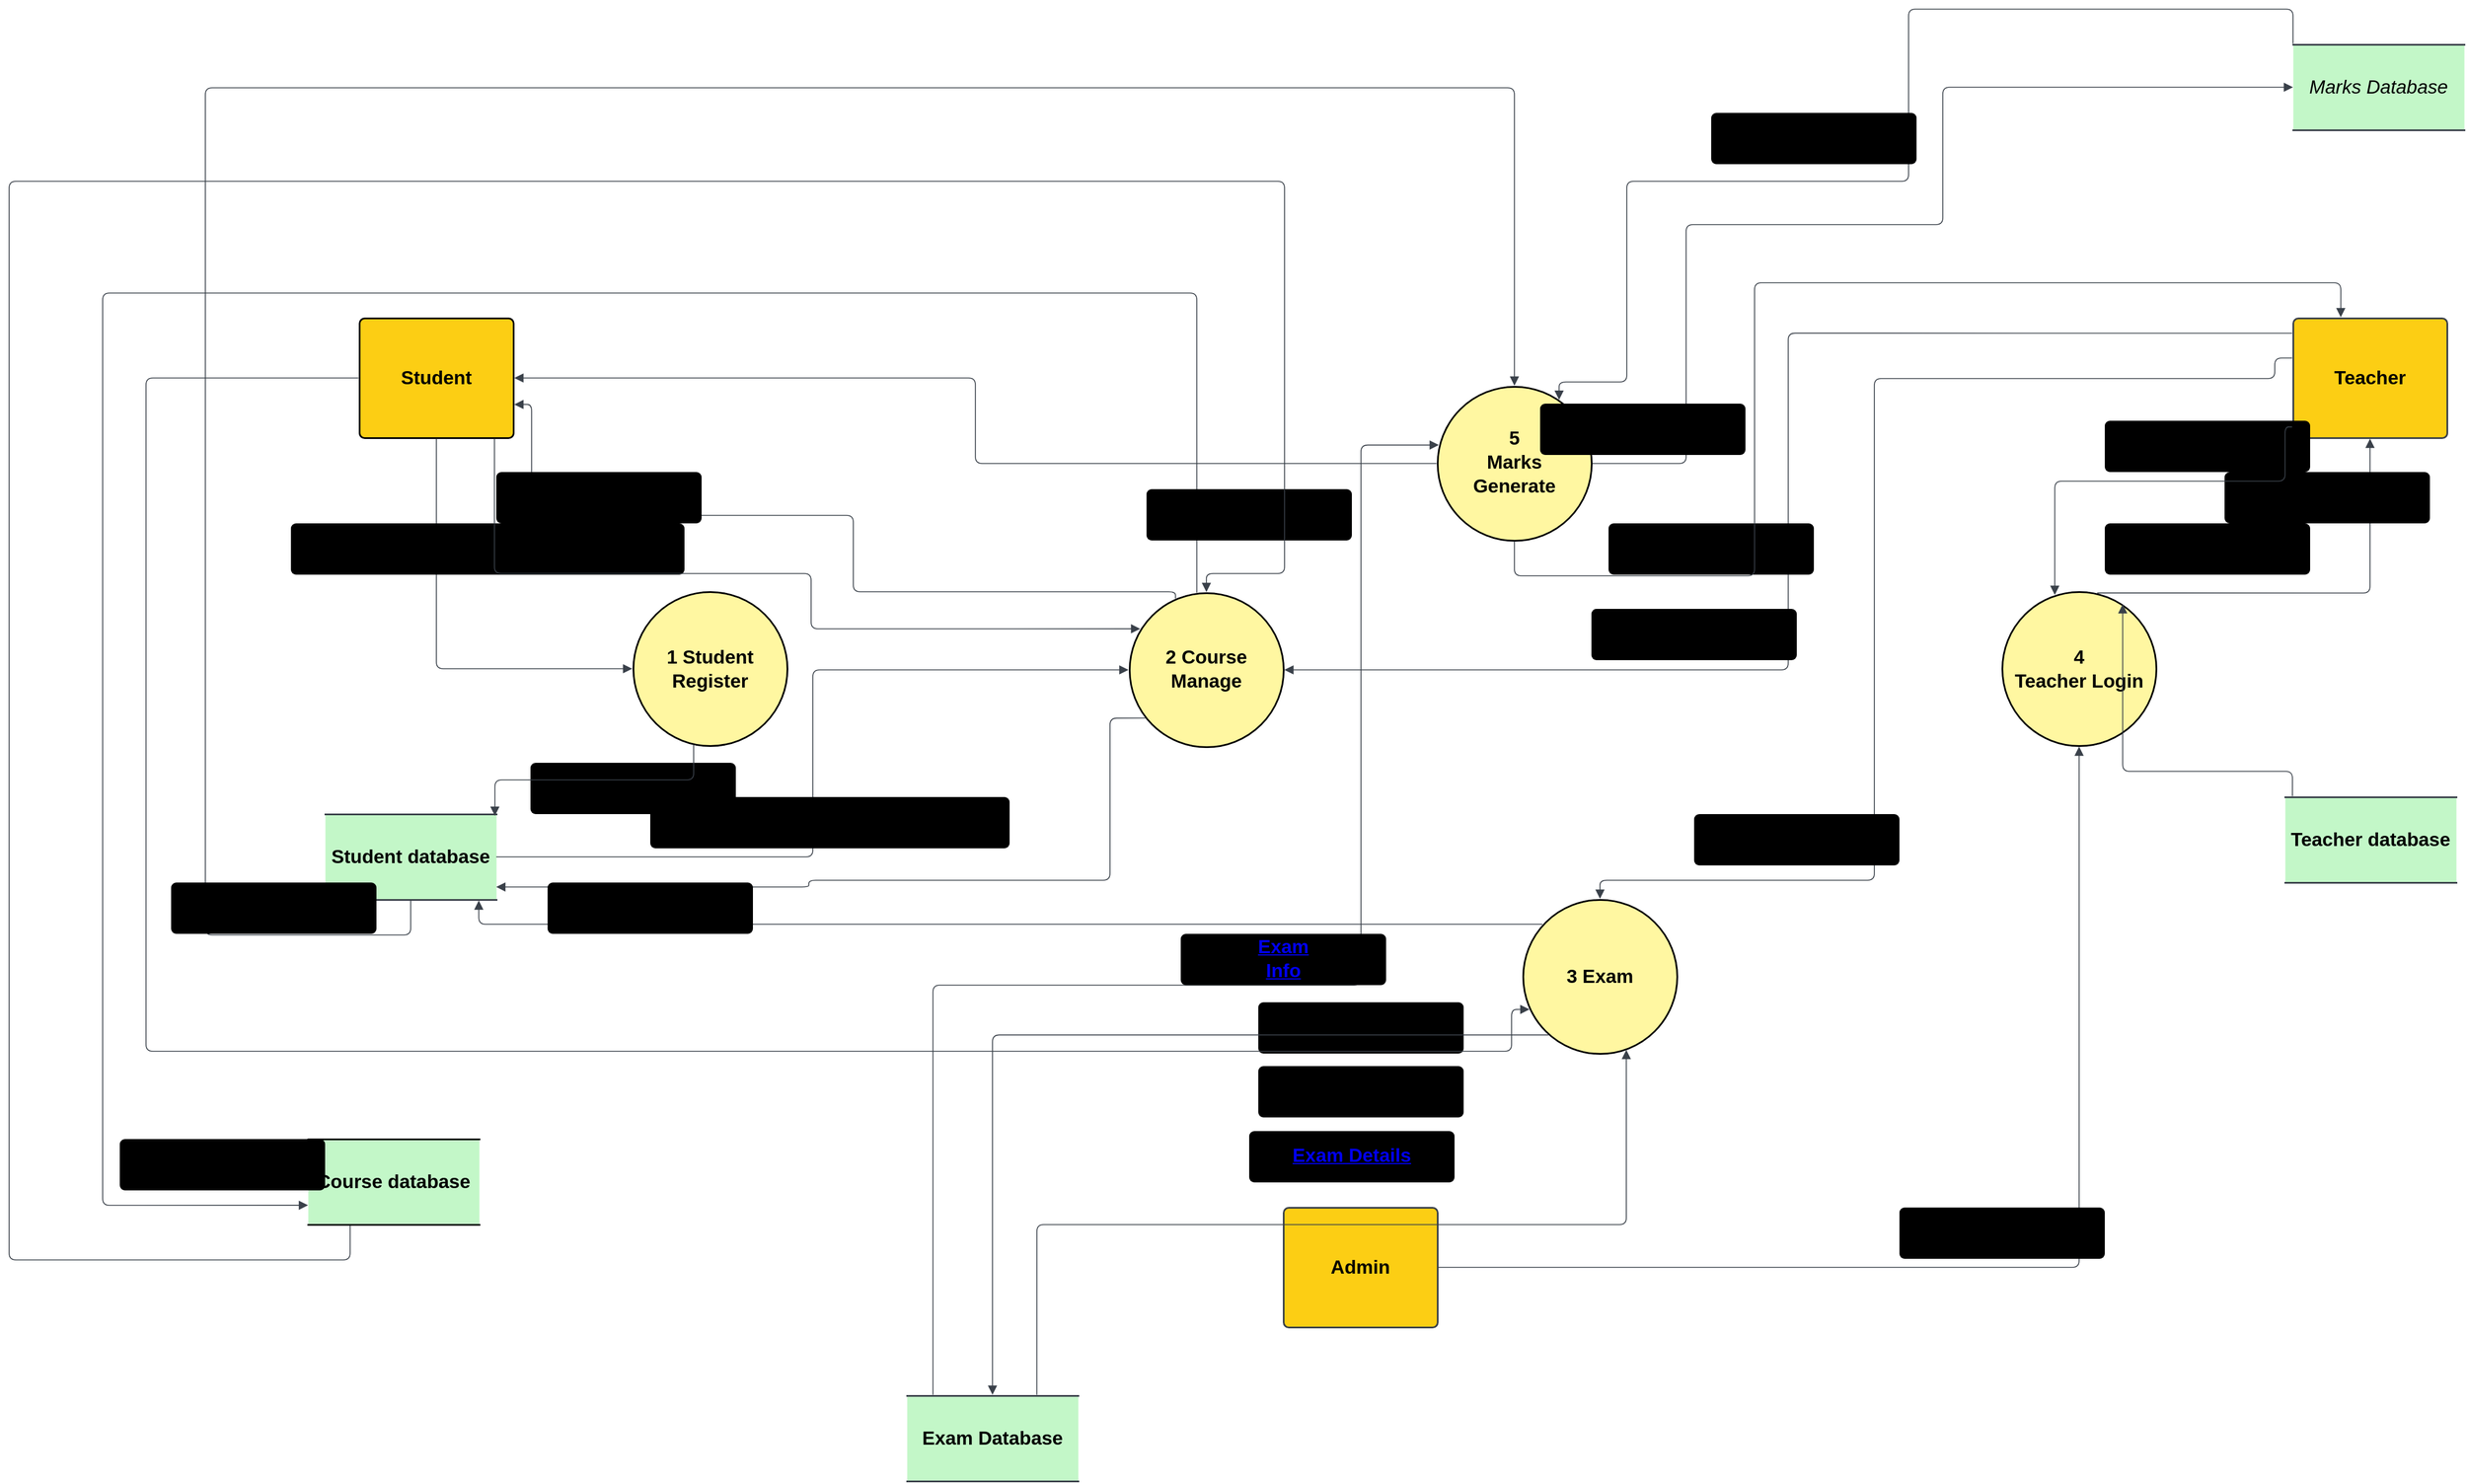 <mxfile version="24.8.6">
  <diagram name="Page-1" id="-FiyF4BfpEK4GpRFa6xk">
    <mxGraphModel dx="4344" dy="2619" grid="1" gridSize="10" guides="1" tooltips="1" connect="1" arrows="1" fold="1" page="1" pageScale="1" pageWidth="1654" pageHeight="1169" math="0" shadow="0">
      <root>
        <mxCell id="0" />
        <mxCell id="1" parent="0" />
        <mxCell id="eeelC_5wD-rodCzuXT4W-1" value="Student" style="html=1;overflow=block;blockSpacing=1;whiteSpace=wrap;fontSize=16.7;fontColor=default;fontStyle=1;spacing=0;strokeOpacity=100;fillOpacity=100;rounded=1;absoluteArcSize=1;arcSize=9;fillColor=#fcce14;strokeWidth=1.5;lucidId=2citQhVzrJ2W;" vertex="1" parent="1">
          <mxGeometry x="-1335" y="-480" width="135" height="105" as="geometry" />
        </mxCell>
        <mxCell id="eeelC_5wD-rodCzuXT4W-2" value="Teacher" style="html=1;overflow=block;blockSpacing=1;whiteSpace=wrap;fontSize=16.7;fontColor=default;fontStyle=1;spacing=0;strokeColor=#3a414a;strokeOpacity=100;fillOpacity=100;rounded=1;absoluteArcSize=1;arcSize=9;fillColor=#fcce14;strokeWidth=1.5;lucidId=~cituBLgQL-I;" vertex="1" parent="1">
          <mxGeometry x="360" y="-480" width="135" height="105" as="geometry" />
        </mxCell>
        <mxCell id="eeelC_5wD-rodCzuXT4W-3" value="Admin" style="html=1;overflow=block;blockSpacing=1;whiteSpace=wrap;fontSize=16.7;fontColor=default;fontStyle=1;spacing=0;strokeColor=#3a414a;strokeOpacity=100;fillOpacity=100;rounded=1;absoluteArcSize=1;arcSize=9;fillColor=#fcce14;strokeWidth=1.5;lucidId=kditdoF3on-c;" vertex="1" parent="1">
          <mxGeometry x="-525" y="300" width="135" height="105" as="geometry" />
        </mxCell>
        <mxCell id="eeelC_5wD-rodCzuXT4W-4" value="1                    Student Register" style="html=1;overflow=block;blockSpacing=1;whiteSpace=wrap;ellipse;fontSize=16.7;fontColor=default;fontStyle=1;spacing=0;strokeOpacity=100;fillOpacity=100;rounded=1;absoluteArcSize=1;arcSize=9;fillColor=#fff7a1;strokeWidth=1.5;lucidId=ueit7wEIGmcQ;" vertex="1" parent="1">
          <mxGeometry x="-1095" y="-240" width="135" height="135" as="geometry" />
        </mxCell>
        <mxCell id="eeelC_5wD-rodCzuXT4W-5" value="" style="html=1;jettySize=18;whiteSpace=wrap;fontSize=13;strokeColor=#3a414a;strokeOpacity=100;strokeWidth=0.8;rounded=1;arcSize=12;edgeStyle=orthogonalEdgeStyle;startArrow=none;endArrow=block;endFill=1;exitX=0.5;exitY=1.007;exitPerimeter=0;entryX=-0.006;entryY=0.5;entryPerimeter=0;lucidId=.fitf8NadZG.;" edge="1" parent="1" source="eeelC_5wD-rodCzuXT4W-1" target="eeelC_5wD-rodCzuXT4W-4">
          <mxGeometry width="100" height="100" relative="1" as="geometry">
            <Array as="points" />
          </mxGeometry>
        </mxCell>
        <mxCell id="eeelC_5wD-rodCzuXT4W-6" value="Student&#xa;Details" style="html=1;overflow=block;blockSpacing=1;whiteSpace=wrap;fontSize=16.7;fontStyle=1;spacing=0;strokeColor=#unset;rounded=1;absoluteArcSize=1;arcSize=9;fillColor=#unset;strokeWidth=NaN;lucidId=dgitPuv9gDbC;" vertex="1" parent="1">
          <mxGeometry x="-1395" y="-300" width="180" height="45" as="geometry" />
        </mxCell>
        <mxCell id="eeelC_5wD-rodCzuXT4W-7" value="Student database" style="html=1;overflow=block;blockSpacing=1;whiteSpace=wrap;shape=partialRectangle;right=0;left=0;fontSize=16.7;fontColor=default;fontStyle=1;spacing=0;strokeColor=#3a414a;strokeOpacity=100;fillOpacity=100;rounded=1;absoluteArcSize=1;arcSize=9;fillColor=#c3f7c8;strokeWidth=1.5;lucidId=vgitMNuS8GLp;" vertex="1" parent="1">
          <mxGeometry x="-1365" y="-45" width="150" height="75" as="geometry" />
        </mxCell>
        <mxCell id="eeelC_5wD-rodCzuXT4W-8" value="Student &#xa;Info" style="html=1;overflow=block;blockSpacing=1;whiteSpace=wrap;fontSize=16.7;fontStyle=1;spacing=0;strokeColor=#unset;rounded=1;absoluteArcSize=1;arcSize=9;fillColor=#unset;strokeWidth=NaN;lucidId=2gitG9d7UNiK;" vertex="1" parent="1">
          <mxGeometry x="-1185" y="-90" width="180" height="45" as="geometry" />
        </mxCell>
        <mxCell id="eeelC_5wD-rodCzuXT4W-9" value="&lt;div style=&quot;display: flex; justify-content: center; text-align: center; align-items: baseline; font-size: 0; line-height: 1.25;margin-top: -2px;&quot;&gt;&lt;span&gt;&lt;span style=&quot;font-size:16.7px;color:#000000;font-weight: bold;&quot;&gt;2               Course &lt;/span&gt;&lt;span style=&quot;font-size:16.7px;font-weight: bold;&quot;&gt;&#xa;Manage&lt;/span&gt;&lt;/span&gt;&lt;/div&gt;" style="html=1;overflow=block;blockSpacing=1;whiteSpace=wrap;ellipse;fontSize=13;spacing=0;strokeOpacity=100;fillOpacity=100;rounded=1;absoluteArcSize=1;arcSize=9;fillColor=#fff7a1;strokeWidth=1.5;lucidId=yhitpWNIP-PC;" vertex="1" parent="1">
          <mxGeometry x="-660" y="-239" width="135" height="135" as="geometry" />
        </mxCell>
        <mxCell id="eeelC_5wD-rodCzuXT4W-10" value="" style="html=1;jettySize=18;whiteSpace=wrap;fontSize=13;strokeColor=#3a414a;strokeOpacity=100;strokeWidth=0.8;rounded=1;arcSize=12;edgeStyle=orthogonalEdgeStyle;startArrow=none;endArrow=block;endFill=1;exitX=0.393;exitY=0.994;exitPerimeter=0;entryX=0.992;entryY=0.02;entryPerimeter=0;lucidId=8iit4pl.jByS;" edge="1" parent="1" source="eeelC_5wD-rodCzuXT4W-4" target="eeelC_5wD-rodCzuXT4W-7">
          <mxGeometry width="100" height="100" relative="1" as="geometry">
            <Array as="points" />
          </mxGeometry>
        </mxCell>
        <mxCell id="eeelC_5wD-rodCzuXT4W-11" value="" style="html=1;jettySize=18;whiteSpace=wrap;fontSize=13;strokeColor=#3a414a;strokeOpacity=100;strokeWidth=0.8;rounded=1;arcSize=12;edgeStyle=orthogonalEdgeStyle;startArrow=none;endArrow=block;endFill=1;exitX=1;exitY=0.5;exitPerimeter=0;entryX=-0.006;entryY=0.5;entryPerimeter=0;lucidId=dkitnntGnEK.;" edge="1" parent="1" source="eeelC_5wD-rodCzuXT4W-7" target="eeelC_5wD-rodCzuXT4W-9">
          <mxGeometry width="100" height="100" relative="1" as="geometry">
            <Array as="points" />
          </mxGeometry>
        </mxCell>
        <mxCell id="eeelC_5wD-rodCzuXT4W-12" value="Student&#xa;Info" style="html=1;overflow=block;blockSpacing=1;whiteSpace=wrap;fontSize=16.7;fontStyle=1;spacing=0;strokeColor=#unset;rounded=1;absoluteArcSize=1;arcSize=9;fillColor=#unset;strokeWidth=NaN;lucidId=ekitWi32P8mi;" vertex="1" parent="1">
          <mxGeometry x="-1080" y="-60" width="180" height="45" as="geometry" />
        </mxCell>
        <mxCell id="eeelC_5wD-rodCzuXT4W-13" value="Student Enroll" style="html=1;overflow=block;blockSpacing=1;whiteSpace=wrap;fontSize=16.7;fontStyle=1;spacing=0;strokeColor=#unset;rounded=1;absoluteArcSize=1;arcSize=9;fillColor=#unset;strokeWidth=NaN;lucidId=WlitS3z6bpod;" vertex="1" parent="1">
          <mxGeometry x="-1230" y="-300" width="180" height="45" as="geometry" />
        </mxCell>
        <mxCell id="eeelC_5wD-rodCzuXT4W-14" value="" style="html=1;jettySize=18;whiteSpace=wrap;fontSize=13;strokeColor=#3a414a;strokeOpacity=100;strokeWidth=0.8;rounded=1;arcSize=12;edgeStyle=orthogonalEdgeStyle;startArrow=none;endArrow=block;endFill=1;exitX=0.103;exitY=0.813;exitPerimeter=0;entryX=1;entryY=0.852;entryPerimeter=0;lucidId=ymit80pr.68O;" edge="1" parent="1" source="eeelC_5wD-rodCzuXT4W-9" target="eeelC_5wD-rodCzuXT4W-7">
          <mxGeometry width="100" height="100" relative="1" as="geometry">
            <Array as="points">
              <mxPoint x="-677" y="-129" />
              <mxPoint x="-677" y="13" />
              <mxPoint x="-941" y="13" />
              <mxPoint x="-941" y="19" />
            </Array>
          </mxGeometry>
        </mxCell>
        <mxCell id="eeelC_5wD-rodCzuXT4W-15" value="Student Enrollment Data" style="html=1;overflow=block;blockSpacing=1;whiteSpace=wrap;fontSize=16.7;fontStyle=1;spacing=0;strokeColor=#unset;rounded=1;absoluteArcSize=1;arcSize=9;fillColor=#unset;strokeWidth=NaN;lucidId=Dmite7heEIwn;" vertex="1" parent="1">
          <mxGeometry x="-945" y="-60" width="180" height="45" as="geometry" />
        </mxCell>
        <mxCell id="eeelC_5wD-rodCzuXT4W-16" value="Examination Enroll" style="html=1;overflow=block;blockSpacing=1;whiteSpace=wrap;fontSize=16.7;fontStyle=1;spacing=0;strokeColor=#unset;rounded=1;absoluteArcSize=1;arcSize=9;fillColor=#unset;strokeWidth=NaN;lucidId=psitf27LJPHU;" vertex="1" parent="1">
          <mxGeometry x="-547" y="120" width="180" height="45" as="geometry" />
        </mxCell>
        <mxCell id="eeelC_5wD-rodCzuXT4W-17" value="" style="html=1;jettySize=18;whiteSpace=wrap;fontSize=13;strokeColor=#3a414a;strokeOpacity=100;strokeWidth=0.8;rounded=1;arcSize=12;edgeStyle=orthogonalEdgeStyle;startArrow=none;endArrow=block;endFill=1;exitX=0.126;exitY=0.16;exitPerimeter=0;entryX=0.898;entryY=1.01;entryPerimeter=0;lucidId=DtitbhIUn4b7;" edge="1" parent="1" source="eeelC_5wD-rodCzuXT4W-23" target="eeelC_5wD-rodCzuXT4W-7">
          <mxGeometry width="100" height="100" relative="1" as="geometry">
            <Array as="points" />
          </mxGeometry>
        </mxCell>
        <mxCell id="eeelC_5wD-rodCzuXT4W-18" value="" style="html=1;jettySize=18;whiteSpace=wrap;fontSize=13;strokeColor=#3a414a;strokeOpacity=100;strokeWidth=0.8;rounded=1;arcSize=12;edgeStyle=orthogonalEdgeStyle;startArrow=none;endArrow=block;endFill=1;exitX=1.006;exitY=0.5;exitPerimeter=0;entryX=0.5;entryY=1.006;entryPerimeter=0;lucidId=nAita4rHIOEB;" edge="1" parent="1" source="eeelC_5wD-rodCzuXT4W-3" target="eeelC_5wD-rodCzuXT4W-19">
          <mxGeometry width="100" height="100" relative="1" as="geometry">
            <Array as="points" />
          </mxGeometry>
        </mxCell>
        <mxCell id="eeelC_5wD-rodCzuXT4W-19" value="4&#xa;Teacher Login" style="html=1;overflow=block;blockSpacing=1;whiteSpace=wrap;ellipse;fontSize=16.7;fontColor=default;fontStyle=1;spacing=0;strokeOpacity=100;fillOpacity=100;rounded=1;absoluteArcSize=1;arcSize=9;fillColor=#fff7a1;strokeWidth=1.5;lucidId=jwitJy6VES-i;" vertex="1" parent="1">
          <mxGeometry x="105" y="-240" width="135" height="135" as="geometry" />
        </mxCell>
        <mxCell id="eeelC_5wD-rodCzuXT4W-20" value="Teacher Info" style="html=1;overflow=block;blockSpacing=1;whiteSpace=wrap;fontSize=16.7;fontStyle=1;spacing=0;strokeColor=#unset;rounded=1;absoluteArcSize=1;arcSize=9;fillColor=#unset;strokeWidth=NaN;lucidId=bzit_MwrP.dp;" vertex="1" parent="1">
          <mxGeometry x="195" y="-300" width="180" height="45" as="geometry" />
        </mxCell>
        <mxCell id="eeelC_5wD-rodCzuXT4W-21" value="Teacher database" style="html=1;overflow=block;blockSpacing=1;whiteSpace=wrap;shape=partialRectangle;right=0;left=0;fontSize=16.7;fontStyle=1;spacing=0;strokeColor=#3a414a;strokeOpacity=100;fillOpacity=100;rounded=1;absoluteArcSize=1;arcSize=9;fillColor=#c3f7c8;strokeWidth=1.5;lucidId=Myits4pSciL8;" vertex="1" parent="1">
          <mxGeometry x="353" y="-60" width="150" height="75" as="geometry" />
        </mxCell>
        <mxCell id="eeelC_5wD-rodCzuXT4W-22" value="" style="html=1;jettySize=18;whiteSpace=wrap;fontSize=13;strokeColor=#3a414a;strokeOpacity=100;strokeWidth=0.8;rounded=1;arcSize=12;edgeStyle=orthogonalEdgeStyle;startArrow=none;endArrow=block;endFill=1;exitX=0.043;exitY=-0.01;exitPerimeter=0;entryX=0.783;entryY=0.081;entryPerimeter=0;lucidId=8zit2AVm-gWz;" edge="1" parent="1" source="eeelC_5wD-rodCzuXT4W-21" target="eeelC_5wD-rodCzuXT4W-19">
          <mxGeometry width="100" height="100" relative="1" as="geometry">
            <Array as="points" />
          </mxGeometry>
        </mxCell>
        <mxCell id="eeelC_5wD-rodCzuXT4W-23" value="3               Exam" style="html=1;overflow=block;blockSpacing=1;whiteSpace=wrap;ellipse;fontSize=16.7;fontColor=default;fontStyle=1;spacing=0;strokeOpacity=100;fillOpacity=100;rounded=1;absoluteArcSize=1;arcSize=9;fillColor=#fff7a1;strokeWidth=1.5;lucidId=lnitpBcI9.p9;" vertex="1" parent="1">
          <mxGeometry x="-315" y="30" width="135" height="135" as="geometry" />
        </mxCell>
        <mxCell id="eeelC_5wD-rodCzuXT4W-24" value="Teacher Add,&#xa;Remove, Edit" style="html=1;overflow=block;blockSpacing=1;whiteSpace=wrap;fontSize=16.7;fontStyle=1;spacing=0;strokeColor=#unset;rounded=1;absoluteArcSize=1;arcSize=9;fillColor=#unset;strokeWidth=NaN;lucidId=pAithU0yFkFx;" vertex="1" parent="1">
          <mxGeometry x="15" y="300" width="180" height="45" as="geometry" />
        </mxCell>
        <mxCell id="eeelC_5wD-rodCzuXT4W-25" value="Exam Student Details" style="html=1;overflow=block;blockSpacing=1;whiteSpace=wrap;fontSize=16.7;fontStyle=1;spacing=0;strokeColor=#unset;rounded=1;absoluteArcSize=1;arcSize=9;fillColor=#unset;strokeWidth=NaN;lucidId=Etith4q1Bx8l;" vertex="1" parent="1">
          <mxGeometry x="-1170" y="15" width="180" height="45" as="geometry" />
        </mxCell>
        <mxCell id="eeelC_5wD-rodCzuXT4W-26" value="" style="html=1;jettySize=18;whiteSpace=wrap;fontSize=13;strokeColor=#3a414a;strokeOpacity=100;strokeWidth=0.8;rounded=1;arcSize=12;edgeStyle=orthogonalEdgeStyle;startArrow=none;endArrow=block;endFill=1;exitX=0.617;exitY=0.008;exitPerimeter=0;entryX=0.5;entryY=1.007;entryPerimeter=0;lucidId=tGit-iOmbXQx;" edge="1" parent="1" source="eeelC_5wD-rodCzuXT4W-19" target="eeelC_5wD-rodCzuXT4W-2">
          <mxGeometry width="100" height="100" relative="1" as="geometry">
            <Array as="points" />
          </mxGeometry>
        </mxCell>
        <mxCell id="eeelC_5wD-rodCzuXT4W-27" value="Teacher&#xa;ID" style="html=1;overflow=block;blockSpacing=1;whiteSpace=wrap;fontSize=16.7;fontStyle=1;spacing=0;strokeColor=#unset;rounded=1;absoluteArcSize=1;arcSize=9;fillColor=#unset;strokeWidth=NaN;lucidId=tGitXMjR9s-j;" vertex="1" parent="1">
          <mxGeometry x="300" y="-345" width="180" height="45" as="geometry" />
        </mxCell>
        <mxCell id="eeelC_5wD-rodCzuXT4W-28" value="" style="html=1;jettySize=18;whiteSpace=wrap;fontSize=13;strokeColor=#3a414a;strokeOpacity=100;strokeWidth=0.8;rounded=1;arcSize=12;edgeStyle=orthogonalEdgeStyle;startArrow=none;endArrow=block;endFill=1;exitX=-0.006;exitY=0.333;exitPerimeter=0;entryX=0.5;entryY=-0.006;entryPerimeter=0;lucidId=DHitLSBjuvfK;" edge="1" parent="1" source="eeelC_5wD-rodCzuXT4W-2" target="eeelC_5wD-rodCzuXT4W-23">
          <mxGeometry width="100" height="100" relative="1" as="geometry">
            <Array as="points">
              <mxPoint x="344" y="-445" />
              <mxPoint x="344" y="-427" />
              <mxPoint x="-7" y="-427" />
              <mxPoint x="-7" y="13" />
              <mxPoint x="-247" y="13" />
            </Array>
          </mxGeometry>
        </mxCell>
        <mxCell id="eeelC_5wD-rodCzuXT4W-29" value="Teacher Login &#xa;info" style="html=1;overflow=block;blockSpacing=1;whiteSpace=wrap;fontSize=16.7;fontStyle=1;spacing=0;strokeColor=#unset;rounded=1;absoluteArcSize=1;arcSize=9;fillColor=#unset;strokeWidth=NaN;lucidId=-xitRxiO~tBe;" vertex="1" parent="1">
          <mxGeometry x="195" y="-390" width="180" height="45" as="geometry" />
        </mxCell>
        <mxCell id="eeelC_5wD-rodCzuXT4W-30" value="Exam &#xa;Details" style="html=1;overflow=block;blockSpacing=1;whiteSpace=wrap;fontSize=16.7;fontStyle=1;spacing=0;strokeColor=#unset;rounded=1;absoluteArcSize=1;arcSize=9;fillColor=#unset;strokeWidth=NaN;lucidId=VHiteT7TVhsv;" vertex="1" parent="1">
          <mxGeometry x="-165" y="-45" width="180" height="45" as="geometry" />
        </mxCell>
        <mxCell id="eeelC_5wD-rodCzuXT4W-31" value="" style="html=1;jettySize=18;whiteSpace=wrap;fontSize=13;strokeColor=#3a414a;strokeOpacity=100;strokeWidth=0.8;rounded=1;arcSize=12;edgeStyle=orthogonalEdgeStyle;startArrow=none;endArrow=block;endFill=1;exitX=-0.006;exitY=0.909;exitPerimeter=0;entryX=0.342;entryY=0.02;entryPerimeter=0;lucidId=H9it9V14x~~0;" edge="1" parent="1" source="eeelC_5wD-rodCzuXT4W-2" target="eeelC_5wD-rodCzuXT4W-19">
          <mxGeometry width="100" height="100" relative="1" as="geometry">
            <Array as="points">
              <mxPoint x="353" y="-385" />
              <mxPoint x="353" y="-337" />
              <mxPoint x="151" y="-337" />
            </Array>
          </mxGeometry>
        </mxCell>
        <mxCell id="eeelC_5wD-rodCzuXT4W-32" value="Course database" style="html=1;overflow=block;blockSpacing=1;whiteSpace=wrap;shape=partialRectangle;right=0;left=0;fontSize=16.7;fontColor=default;fontStyle=1;spacing=0;strokeOpacity=100;fillOpacity=100;rounded=1;absoluteArcSize=1;arcSize=9;fillColor=#c3f7c8;strokeWidth=1.5;lucidId=oIit7l_R5Zsj;" vertex="1" parent="1">
          <mxGeometry x="-1380" y="240" width="150" height="75" as="geometry" />
        </mxCell>
        <mxCell id="eeelC_5wD-rodCzuXT4W-33" value="" style="html=1;jettySize=18;whiteSpace=wrap;fontSize=13;strokeColor=#3a414a;strokeOpacity=100;strokeWidth=0.8;rounded=1;arcSize=12;edgeStyle=orthogonalEdgeStyle;startArrow=none;endArrow=block;endFill=1;exitX=0.438;exitY=-0.002;exitPerimeter=0;entryX=0;entryY=0.774;entryPerimeter=0;lucidId=PJit6XP8Std2;" edge="1" parent="1" source="eeelC_5wD-rodCzuXT4W-9" target="eeelC_5wD-rodCzuXT4W-32">
          <mxGeometry width="100" height="100" relative="1" as="geometry">
            <Array as="points">
              <mxPoint x="-601" y="-502" />
              <mxPoint x="-1560" y="-502" />
              <mxPoint x="-1560" y="298" />
            </Array>
          </mxGeometry>
        </mxCell>
        <mxCell id="eeelC_5wD-rodCzuXT4W-34" value="Course Info" style="html=1;overflow=block;blockSpacing=1;whiteSpace=wrap;fontSize=16.7;fontStyle=1;spacing=0;strokeColor=#unset;rounded=1;absoluteArcSize=1;arcSize=9;fillColor=#unset;strokeWidth=NaN;lucidId=3JitVn-SvRH3;" vertex="1" parent="1">
          <mxGeometry x="-1545" y="240" width="180" height="45" as="geometry" />
        </mxCell>
        <mxCell id="eeelC_5wD-rodCzuXT4W-35" value="Course &#xa;Info" style="html=1;overflow=block;blockSpacing=1;whiteSpace=wrap;fontSize=16.7;fontStyle=1;spacing=0;strokeColor=#unset;rounded=1;absoluteArcSize=1;arcSize=9;fillColor=#unset;strokeWidth=NaN;lucidId=P6itInSGnNc0;" vertex="1" parent="1">
          <mxGeometry x="-645" y="-330" width="180" height="45" as="geometry" />
        </mxCell>
        <mxCell id="eeelC_5wD-rodCzuXT4W-36" value="" style="html=1;jettySize=18;whiteSpace=wrap;fontSize=13;strokeColor=#3a414a;strokeOpacity=100;strokeWidth=0.8;rounded=1;arcSize=12;edgeStyle=orthogonalEdgeStyle;startArrow=none;endArrow=block;endFill=1;exitX=-0.006;exitY=0.126;exitPerimeter=0;entryX=1.006;entryY=0.5;entryPerimeter=0;lucidId=Gdjt3o~e-2kK;" edge="1" parent="1" source="eeelC_5wD-rodCzuXT4W-2" target="eeelC_5wD-rodCzuXT4W-9">
          <mxGeometry width="100" height="100" relative="1" as="geometry">
            <Array as="points" />
          </mxGeometry>
        </mxCell>
        <mxCell id="eeelC_5wD-rodCzuXT4W-37" value="Add Course Details" style="html=1;overflow=block;blockSpacing=1;whiteSpace=wrap;fontSize=16.7;fontStyle=1;spacing=0;strokeColor=#unset;rounded=1;absoluteArcSize=1;arcSize=9;fillColor=#unset;strokeWidth=NaN;lucidId=7FitHyqwZusn;" vertex="1" parent="1">
          <mxGeometry x="-255" y="-225" width="180" height="45" as="geometry" />
        </mxCell>
        <mxCell id="eeelC_5wD-rodCzuXT4W-38" value="" style="html=1;jettySize=18;whiteSpace=wrap;fontSize=13;strokeColor=#3a414a;strokeOpacity=100;strokeWidth=0.8;rounded=1;arcSize=12;edgeStyle=orthogonalEdgeStyle;startArrow=none;endArrow=block;endFill=1;exitX=0.246;exitY=1.01;exitPerimeter=0;entryX=0.5;entryY=-0.006;entryPerimeter=0;lucidId=~djt6mEkdfbS;" edge="1" parent="1" source="eeelC_5wD-rodCzuXT4W-32" target="eeelC_5wD-rodCzuXT4W-9">
          <mxGeometry width="100" height="100" relative="1" as="geometry">
            <Array as="points">
              <mxPoint x="-1343" y="346" />
              <mxPoint x="-1642" y="346" />
              <mxPoint x="-1642" y="-600" />
              <mxPoint x="-524" y="-600" />
              <mxPoint x="-524" y="-256" />
              <mxPoint x="-592" y="-256" />
            </Array>
          </mxGeometry>
        </mxCell>
        <mxCell id="eeelC_5wD-rodCzuXT4W-39" value="" style="html=1;jettySize=18;whiteSpace=wrap;fontSize=13;strokeColor=#3a414a;strokeOpacity=100;strokeWidth=0.8;rounded=1;arcSize=12;edgeStyle=orthogonalEdgeStyle;startArrow=none;endArrow=block;endFill=1;exitX=0.877;exitY=1.007;exitPerimeter=0;entryX=0.07;entryY=0.233;entryPerimeter=0;lucidId=TfjtGgiQa3lk;" edge="1" parent="1" source="eeelC_5wD-rodCzuXT4W-1" target="eeelC_5wD-rodCzuXT4W-9">
          <mxGeometry width="100" height="100" relative="1" as="geometry">
            <Array as="points">
              <mxPoint x="-1217" y="-256" />
              <mxPoint x="-939" y="-256" />
              <mxPoint x="-939" y="-208" />
            </Array>
          </mxGeometry>
        </mxCell>
        <mxCell id="eeelC_5wD-rodCzuXT4W-40" value="" style="html=1;jettySize=18;whiteSpace=wrap;fontSize=13;strokeColor=#3a414a;strokeOpacity=100;strokeWidth=0.8;rounded=1;arcSize=12;edgeStyle=orthogonalEdgeStyle;startArrow=none;endArrow=block;endFill=1;exitX=0.299;exitY=0.036;exitPerimeter=0;entryX=1.006;entryY=0.721;entryPerimeter=0;lucidId=ZfjtQnLEy_Bo;" edge="1" parent="1" source="eeelC_5wD-rodCzuXT4W-9" target="eeelC_5wD-rodCzuXT4W-1">
          <mxGeometry width="100" height="100" relative="1" as="geometry">
            <Array as="points">
              <mxPoint x="-620" y="-240" />
              <mxPoint x="-902" y="-240" />
              <mxPoint x="-902" y="-307" />
              <mxPoint x="-1184" y="-307" />
              <mxPoint x="-1184" y="-404" />
            </Array>
          </mxGeometry>
        </mxCell>
        <mxCell id="eeelC_5wD-rodCzuXT4W-41" value="Student Roll" style="html=1;overflow=block;blockSpacing=1;whiteSpace=wrap;fontSize=16.7;fontStyle=1;spacing=0;strokeColor=#unset;rounded=1;absoluteArcSize=1;arcSize=9;fillColor=#unset;strokeWidth=NaN;lucidId=4fjttzmeQw.s;" vertex="1" parent="1">
          <mxGeometry x="-1215" y="-345" width="180" height="45" as="geometry" />
        </mxCell>
        <mxCell id="eeelC_5wD-rodCzuXT4W-42" value="" style="html=1;jettySize=18;whiteSpace=wrap;fontSize=13;strokeColor=#3a414a;strokeOpacity=100;strokeWidth=0.8;rounded=1;arcSize=12;edgeStyle=orthogonalEdgeStyle;startArrow=none;endArrow=block;endFill=1;exitX=-0.006;exitY=0.5;exitPerimeter=0;entryX=0.042;entryY=0.713;entryPerimeter=0;lucidId=.hjtWkiHdHms;" edge="1" parent="1" source="eeelC_5wD-rodCzuXT4W-1" target="eeelC_5wD-rodCzuXT4W-23">
          <mxGeometry width="100" height="100" relative="1" as="geometry">
            <Array as="points">
              <mxPoint x="-1522" y="-427" />
              <mxPoint x="-1522" y="163" />
              <mxPoint x="-325" y="163" />
              <mxPoint x="-325" y="126" />
            </Array>
          </mxGeometry>
        </mxCell>
        <mxCell id="eeelC_5wD-rodCzuXT4W-43" value="Exam Database " style="html=1;overflow=block;blockSpacing=1;whiteSpace=wrap;shape=partialRectangle;right=0;left=0;fontSize=16.7;fontColor=default;fontStyle=1;spacing=0;strokeColor=#3a414a;strokeOpacity=100;fillOpacity=100;rounded=1;absoluteArcSize=1;arcSize=9;fillColor=#c3f7c8;strokeWidth=1.5;lucidId=YjjtIYcfxuIr;" vertex="1" parent="1">
          <mxGeometry x="-855" y="465" width="150" height="75" as="geometry" />
        </mxCell>
        <mxCell id="eeelC_5wD-rodCzuXT4W-44" value="" style="html=1;jettySize=18;whiteSpace=wrap;fontSize=13;strokeColor=#3a414a;strokeOpacity=100;strokeWidth=0.8;rounded=1;arcSize=12;edgeStyle=orthogonalEdgeStyle;startArrow=none;endArrow=block;endFill=1;exitX=0.166;exitY=0.879;exitPerimeter=0;entryX=0.5;entryY=-0.01;entryPerimeter=0;lucidId=pkjtBRJOils8;" edge="1" parent="1" source="eeelC_5wD-rodCzuXT4W-23" target="eeelC_5wD-rodCzuXT4W-43">
          <mxGeometry width="100" height="100" relative="1" as="geometry">
            <Array as="points" />
          </mxGeometry>
        </mxCell>
        <mxCell id="eeelC_5wD-rodCzuXT4W-45" value="" style="html=1;jettySize=18;whiteSpace=wrap;fontSize=13;strokeColor=#3a414a;strokeOpacity=100;strokeWidth=0.8;rounded=1;arcSize=12;edgeStyle=orthogonalEdgeStyle;startArrow=none;endArrow=block;endFill=1;exitX=0.759;exitY=-0.01;exitPerimeter=0;entryX=0.671;entryY=0.976;entryPerimeter=0;lucidId=QkjtKlVpI5.m;" edge="1" parent="1" source="eeelC_5wD-rodCzuXT4W-43" target="eeelC_5wD-rodCzuXT4W-23">
          <mxGeometry width="100" height="100" relative="1" as="geometry">
            <Array as="points" />
          </mxGeometry>
        </mxCell>
        <mxCell id="eeelC_5wD-rodCzuXT4W-46" value="Exam &#xa;Info" style="html=1;overflow=block;blockSpacing=1;whiteSpace=wrap;fontSize=16.7;fontStyle=1;spacing=0;strokeColor=#unset;rounded=1;absoluteArcSize=1;arcSize=9;fillColor=#unset;strokeWidth=NaN;lucidId=tkjtddMTDc0R;" vertex="1" parent="1">
          <mxGeometry x="-547" y="176" width="180" height="45" as="geometry" />
        </mxCell>
        <mxCell id="eeelC_5wD-rodCzuXT4W-47" value="&lt;div style=&quot;display: flex; justify-content: center; text-align: center; align-items: baseline; font-size: 0; line-height: 1.25;margin-top: -2px;&quot;&gt;&lt;span&gt;&lt;a href=&quot;https://online.visual-paradigm.com/&quot;&gt;&lt;span style=&quot;font-size:16.7px;font-weight: bold;&quot;&gt;Exam Details&lt;/span&gt;&lt;/a&gt;&lt;/span&gt;&lt;/div&gt;" style="html=1;overflow=block;blockSpacing=1;whiteSpace=wrap;fontSize=13;spacing=0;strokeColor=#unset;rounded=1;absoluteArcSize=1;arcSize=9;fillColor=#unset;strokeWidth=NaN;lucidId=Zkjtm72lXJFD;" vertex="1" parent="1">
          <mxGeometry x="-555" y="233" width="180" height="45" as="geometry" />
        </mxCell>
        <mxCell id="eeelC_5wD-rodCzuXT4W-48" value="&lt;div style=&quot;display: flex; justify-content: center; text-align: center; align-items: baseline; font-size: 0; line-height: 1.25;margin-top: -2px;&quot;&gt;&lt;span&gt;&lt;span style=&quot;font-size:16.7px;font-weight: bold;&quot;&gt;&lt;span style=&quot;font-size:16.7px;font-weight: bold;&quot;&gt;5&lt;/span&gt;&lt;span style=&quot;font-size:16.7px;color:#000000;font-weight: bold;&quot;&gt;&#xa;&lt;/span&gt;Marks &#xa;Generate&lt;/span&gt;&lt;/span&gt;&lt;/div&gt;" style="html=1;overflow=block;blockSpacing=1;whiteSpace=wrap;ellipse;fontSize=13;spacing=0;strokeOpacity=100;fillOpacity=100;rounded=1;absoluteArcSize=1;arcSize=9;fillColor=#fff7a1;strokeWidth=1.5;lucidId=Wmjt6tw1DrTQ;" vertex="1" parent="1">
          <mxGeometry x="-390" y="-420" width="135" height="135" as="geometry" />
        </mxCell>
        <mxCell id="eeelC_5wD-rodCzuXT4W-49" value="Marks&#xa;Report" style="html=1;overflow=block;blockSpacing=1;whiteSpace=wrap;fontSize=16.7;fontStyle=1;spacing=0;strokeColor=#unset;rounded=1;absoluteArcSize=1;arcSize=9;fillColor=#unset;strokeWidth=NaN;lucidId=wojt6mmyfeRV;" vertex="1" parent="1">
          <mxGeometry x="-240" y="-300" width="180" height="45" as="geometry" />
        </mxCell>
        <mxCell id="eeelC_5wD-rodCzuXT4W-50" value="Marks Database" style="html=1;overflow=block;blockSpacing=1;whiteSpace=wrap;shape=partialRectangle;right=0;left=0;fontSize=16.7;fontStyle=2;spacing=0;strokeColor=#3a414a;strokeOpacity=100;fillOpacity=100;rounded=1;absoluteArcSize=1;arcSize=9;fillColor=#c3f7c8;strokeWidth=1.5;lucidId=YojtbRU4F.Ja;" vertex="1" parent="1">
          <mxGeometry x="360" y="-720" width="150" height="75" as="geometry" />
        </mxCell>
        <mxCell id="eeelC_5wD-rodCzuXT4W-51" value="" style="html=1;jettySize=18;whiteSpace=wrap;fontSize=13;strokeColor=#3a414a;strokeOpacity=100;strokeWidth=0.8;rounded=1;arcSize=12;edgeStyle=orthogonalEdgeStyle;startArrow=none;endArrow=block;endFill=1;exitX=1.006;exitY=0.5;exitPerimeter=0;entryX=0;entryY=0.5;entryPerimeter=0;lucidId=RpjtfS7JqPDm;" edge="1" parent="1" source="eeelC_5wD-rodCzuXT4W-48" target="eeelC_5wD-rodCzuXT4W-50">
          <mxGeometry width="100" height="100" relative="1" as="geometry">
            <Array as="points">
              <mxPoint x="-172" y="-352" />
              <mxPoint x="-172" y="-562" />
              <mxPoint x="53" y="-562" />
              <mxPoint x="53" y="-682" />
            </Array>
          </mxGeometry>
        </mxCell>
        <mxCell id="eeelC_5wD-rodCzuXT4W-52" value="Marks&#xa;Info" style="html=1;overflow=block;blockSpacing=1;whiteSpace=wrap;fontSize=16.7;fontStyle=1;spacing=0;strokeColor=#unset;rounded=1;absoluteArcSize=1;arcSize=9;fillColor=#unset;strokeWidth=NaN;lucidId=0pjtpzCpGpaG;" vertex="1" parent="1">
          <mxGeometry x="-300" y="-405" width="180" height="45" as="geometry" />
        </mxCell>
        <mxCell id="eeelC_5wD-rodCzuXT4W-53" value="" style="html=1;jettySize=18;whiteSpace=wrap;fontSize=13;strokeColor=#3a414a;strokeOpacity=100;strokeWidth=0.8;rounded=1;arcSize=12;edgeStyle=orthogonalEdgeStyle;startArrow=none;endArrow=block;endFill=1;exitX=0.5;exitY=1.01;exitPerimeter=0;entryX=0.5;entryY=-0.006;entryPerimeter=0;lucidId=VqjtFc73CPSU;" edge="1" parent="1" source="eeelC_5wD-rodCzuXT4W-7" target="eeelC_5wD-rodCzuXT4W-48">
          <mxGeometry width="100" height="100" relative="1" as="geometry">
            <Array as="points">
              <mxPoint x="-1290" y="61" />
              <mxPoint x="-1470" y="61" />
              <mxPoint x="-1470" y="-682" />
              <mxPoint x="-322" y="-682" />
            </Array>
          </mxGeometry>
        </mxCell>
        <mxCell id="eeelC_5wD-rodCzuXT4W-54" value="Student&#xa;Info" style="html=1;overflow=block;blockSpacing=1;whiteSpace=wrap;fontSize=16.7;fontStyle=1;spacing=0;strokeColor=#unset;rounded=1;absoluteArcSize=1;arcSize=9;fillColor=#unset;strokeWidth=NaN;lucidId=QrjtBzJqO5cu;" vertex="1" parent="1">
          <mxGeometry x="-1500" y="15" width="180" height="45" as="geometry" />
        </mxCell>
        <mxCell id="eeelC_5wD-rodCzuXT4W-55" value="" style="html=1;jettySize=18;whiteSpace=wrap;fontSize=13;strokeColor=#3a414a;strokeOpacity=100;strokeWidth=0.8;rounded=1;arcSize=12;edgeStyle=orthogonalEdgeStyle;startArrow=none;endArrow=block;endFill=1;exitX=0;exitY=-0.01;exitPerimeter=0;entryX=0.79;entryY=0.086;entryPerimeter=0;lucidId=Ftjtx5bYhe2G;" edge="1" parent="1" source="eeelC_5wD-rodCzuXT4W-50" target="eeelC_5wD-rodCzuXT4W-48">
          <mxGeometry width="100" height="100" relative="1" as="geometry">
            <Array as="points">
              <mxPoint x="360" y="-751" />
              <mxPoint x="23" y="-751" />
              <mxPoint x="23" y="-600" />
              <mxPoint x="-224" y="-600" />
              <mxPoint x="-224" y="-424" />
              <mxPoint x="-283" y="-424" />
            </Array>
          </mxGeometry>
        </mxCell>
        <mxCell id="eeelC_5wD-rodCzuXT4W-56" value="Student&#xa;Marks" style="html=1;overflow=block;blockSpacing=1;whiteSpace=wrap;fontSize=16.7;fontStyle=1;spacing=0;strokeColor=#unset;rounded=1;absoluteArcSize=1;arcSize=9;fillColor=#unset;strokeWidth=NaN;lucidId=NtjtzZrNhOwU;" vertex="1" parent="1">
          <mxGeometry x="-150" y="-660" width="180" height="45" as="geometry" />
        </mxCell>
        <mxCell id="eeelC_5wD-rodCzuXT4W-57" value="" style="html=1;jettySize=18;whiteSpace=wrap;fontSize=13;strokeColor=#3a414a;strokeOpacity=100;strokeWidth=0.8;rounded=1;arcSize=12;edgeStyle=orthogonalEdgeStyle;startArrow=none;endArrow=block;endFill=1;exitX=0.5;exitY=1.006;exitPerimeter=0;entryX=0.31;entryY=-0.007;entryPerimeter=0;lucidId=twjtHHEsl6~D;" edge="1" parent="1" source="eeelC_5wD-rodCzuXT4W-48" target="eeelC_5wD-rodCzuXT4W-2">
          <mxGeometry width="100" height="100" relative="1" as="geometry">
            <Array as="points">
              <mxPoint x="-322" y="-254" />
              <mxPoint x="-112" y="-254" />
              <mxPoint x="-112" y="-511" />
              <mxPoint x="402" y="-511" />
            </Array>
          </mxGeometry>
        </mxCell>
        <mxCell id="eeelC_5wD-rodCzuXT4W-58" value="" style="html=1;jettySize=18;whiteSpace=wrap;fontSize=13;strokeColor=#3a414a;strokeOpacity=100;strokeWidth=0.8;rounded=1;arcSize=12;edgeStyle=orthogonalEdgeStyle;startArrow=none;endArrow=block;endFill=1;exitX=0.152;exitY=-0.01;exitPerimeter=0;entryX=0.009;entryY=0.38;entryPerimeter=0;lucidId=QwjtCgtD2~a-;" edge="1" parent="1" source="eeelC_5wD-rodCzuXT4W-43" target="eeelC_5wD-rodCzuXT4W-48">
          <mxGeometry width="100" height="100" relative="1" as="geometry">
            <Array as="points">
              <mxPoint x="-832" y="105" />
              <mxPoint x="-457" y="105" />
              <mxPoint x="-457" y="-369" />
            </Array>
          </mxGeometry>
        </mxCell>
        <mxCell id="eeelC_5wD-rodCzuXT4W-59" value="&lt;div style=&quot;display: flex; justify-content: center; text-align: center; align-items: baseline; font-size: 0; line-height: 1.25;margin-top: -2px;&quot;&gt;&lt;span&gt;&lt;a href=&quot;https://online.visual-paradigm.com/&quot;&gt;&lt;span style=&quot;font-size:16.7px;font-weight: bold;&quot;&gt;Exam&#xa;Info&lt;/span&gt;&lt;/a&gt;&lt;/span&gt;&lt;/div&gt;" style="html=1;overflow=block;blockSpacing=1;whiteSpace=wrap;fontSize=13;spacing=0;strokeColor=#unset;rounded=1;absoluteArcSize=1;arcSize=9;fillColor=#unset;strokeWidth=NaN;lucidId=TwjthrCPmsMO;" vertex="1" parent="1">
          <mxGeometry x="-615" y="60" width="180" height="45" as="geometry" />
        </mxCell>
        <mxCell id="eeelC_5wD-rodCzuXT4W-60" value="" style="html=1;jettySize=18;whiteSpace=wrap;fontSize=13;strokeColor=#3a414a;strokeOpacity=100;strokeWidth=0.8;rounded=1;arcSize=12;edgeStyle=orthogonalEdgeStyle;startArrow=none;endArrow=block;endFill=1;exitX=-0.006;exitY=0.5;exitPerimeter=0;entryX=1.006;entryY=0.5;entryPerimeter=0;lucidId=.yjtHWxAXb6V;" edge="1" parent="1" source="eeelC_5wD-rodCzuXT4W-48" target="eeelC_5wD-rodCzuXT4W-1">
          <mxGeometry width="100" height="100" relative="1" as="geometry">
            <Array as="points" />
          </mxGeometry>
        </mxCell>
      </root>
    </mxGraphModel>
  </diagram>
</mxfile>
